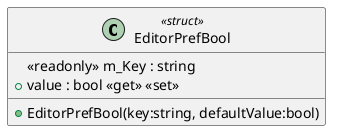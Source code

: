 @startuml
class EditorPrefBool <<struct>> {
    <<readonly>> m_Key : string
    + value : bool <<get>> <<set>>
    + EditorPrefBool(key:string, defaultValue:bool)
}
@enduml
